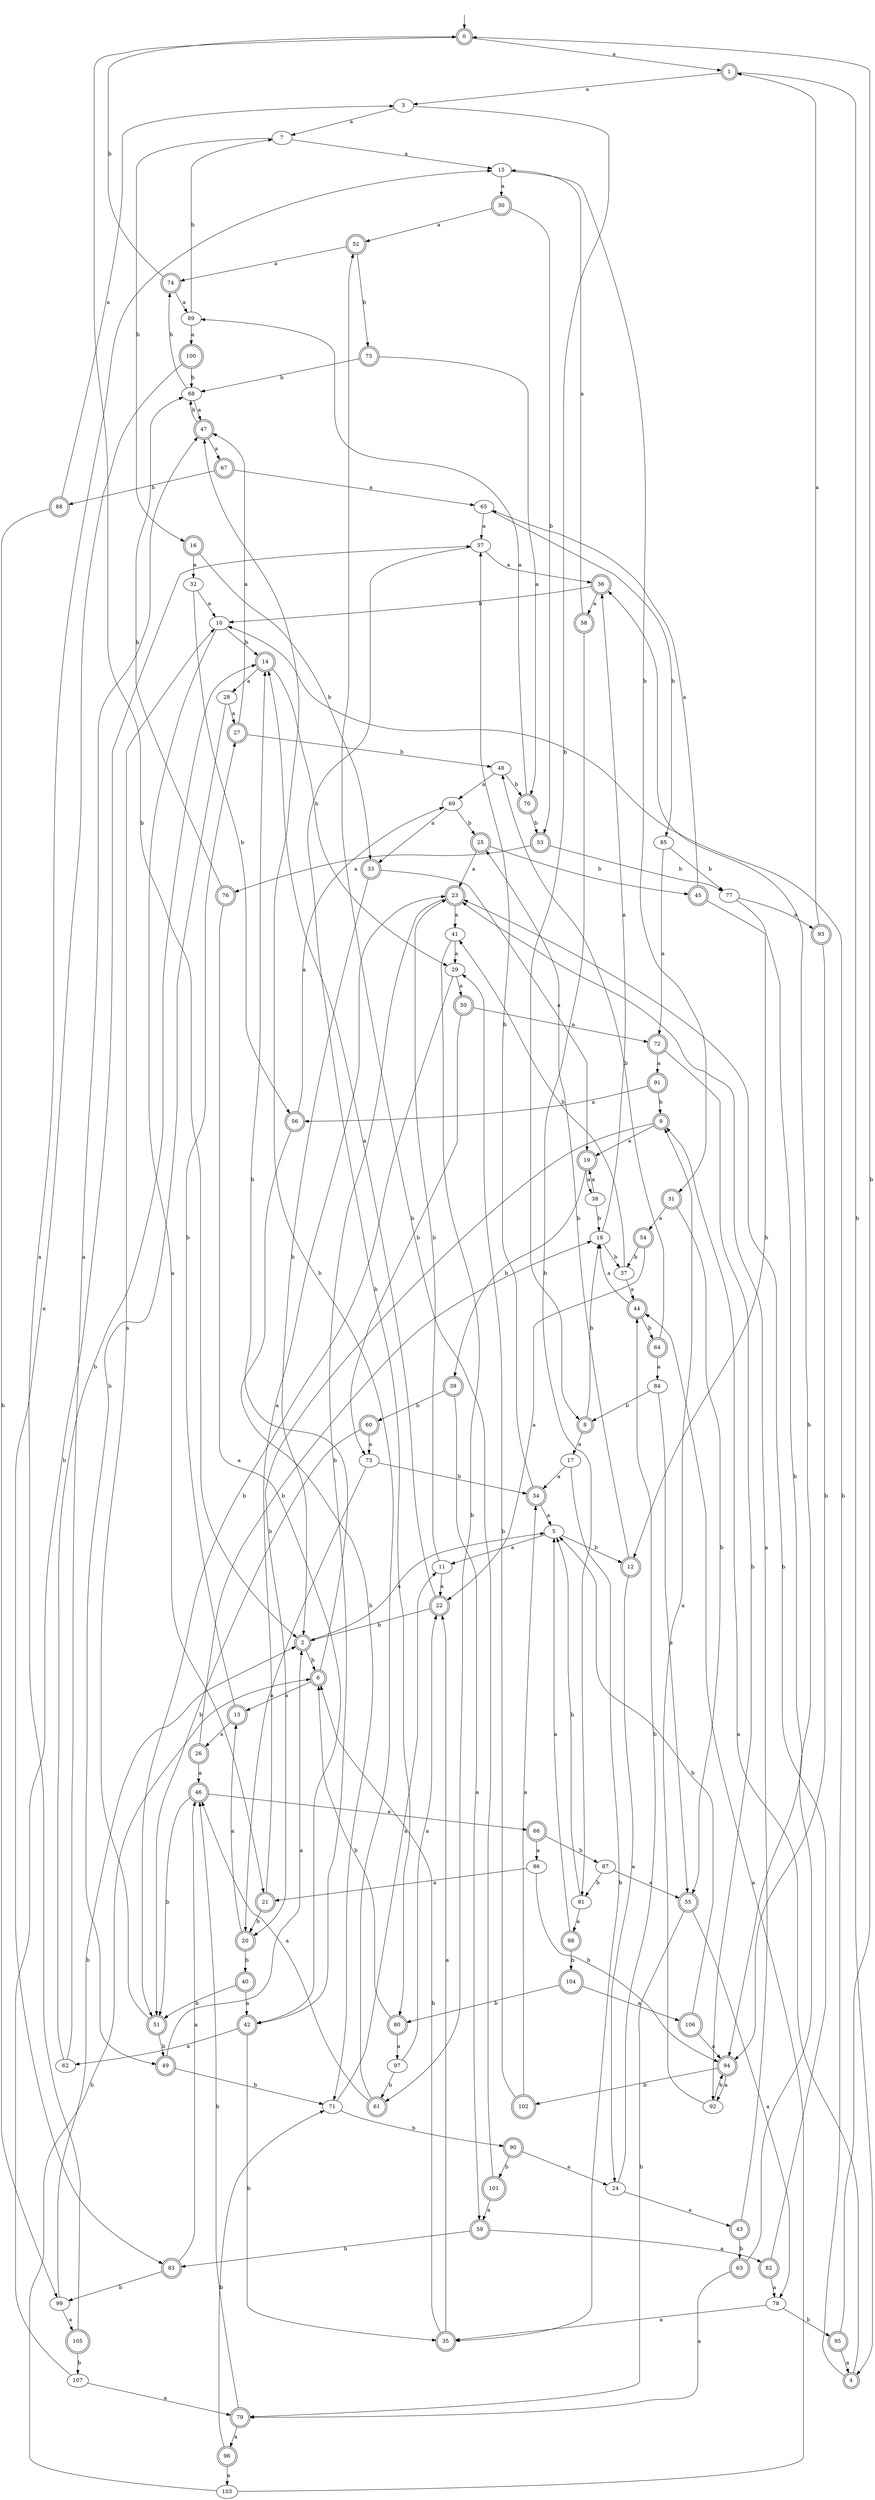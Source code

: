 digraph RandomDFA {
  __start0 [label="", shape=none];
  __start0 -> 0 [label=""];
  0 [shape=circle] [shape=doublecircle]
  0 -> 1 [label="a"]
  0 -> 2 [label="b"]
  1 [shape=doublecircle]
  1 -> 3 [label="a"]
  1 -> 4 [label="b"]
  2 [shape=doublecircle]
  2 -> 5 [label="a"]
  2 -> 6 [label="b"]
  3
  3 -> 7 [label="a"]
  3 -> 8 [label="b"]
  4 [shape=doublecircle]
  4 -> 9 [label="a"]
  4 -> 10 [label="b"]
  5
  5 -> 11 [label="a"]
  5 -> 12 [label="b"]
  6 [shape=doublecircle]
  6 -> 13 [label="a"]
  6 -> 14 [label="b"]
  7
  7 -> 15 [label="a"]
  7 -> 16 [label="b"]
  8 [shape=doublecircle]
  8 -> 17 [label="a"]
  8 -> 18 [label="b"]
  9 [shape=doublecircle]
  9 -> 19 [label="a"]
  9 -> 20 [label="b"]
  10
  10 -> 21 [label="a"]
  10 -> 14 [label="b"]
  11
  11 -> 22 [label="a"]
  11 -> 23 [label="b"]
  12 [shape=doublecircle]
  12 -> 24 [label="a"]
  12 -> 25 [label="b"]
  13 [shape=doublecircle]
  13 -> 26 [label="a"]
  13 -> 27 [label="b"]
  14 [shape=doublecircle]
  14 -> 28 [label="a"]
  14 -> 29 [label="b"]
  15
  15 -> 30 [label="a"]
  15 -> 31 [label="b"]
  16 [shape=doublecircle]
  16 -> 32 [label="a"]
  16 -> 33 [label="b"]
  17
  17 -> 34 [label="a"]
  17 -> 35 [label="b"]
  18
  18 -> 36 [label="a"]
  18 -> 37 [label="b"]
  19 [shape=doublecircle]
  19 -> 38 [label="a"]
  19 -> 39 [label="b"]
  20 [shape=doublecircle]
  20 -> 13 [label="a"]
  20 -> 40 [label="b"]
  21 [shape=doublecircle]
  21 -> 23 [label="a"]
  21 -> 20 [label="b"]
  22 [shape=doublecircle]
  22 -> 14 [label="a"]
  22 -> 2 [label="b"]
  23 [shape=doublecircle]
  23 -> 41 [label="a"]
  23 -> 42 [label="b"]
  24
  24 -> 43 [label="a"]
  24 -> 44 [label="b"]
  25 [shape=doublecircle]
  25 -> 23 [label="a"]
  25 -> 45 [label="b"]
  26 [shape=doublecircle]
  26 -> 46 [label="a"]
  26 -> 18 [label="b"]
  27 [shape=doublecircle]
  27 -> 47 [label="a"]
  27 -> 48 [label="b"]
  28
  28 -> 27 [label="a"]
  28 -> 49 [label="b"]
  29
  29 -> 50 [label="a"]
  29 -> 51 [label="b"]
  30 [shape=doublecircle]
  30 -> 52 [label="a"]
  30 -> 53 [label="b"]
  31 [shape=doublecircle]
  31 -> 54 [label="a"]
  31 -> 55 [label="b"]
  32
  32 -> 10 [label="a"]
  32 -> 56 [label="b"]
  33 [shape=doublecircle]
  33 -> 19 [label="a"]
  33 -> 2 [label="b"]
  34 [shape=doublecircle]
  34 -> 5 [label="a"]
  34 -> 57 [label="b"]
  35 [shape=doublecircle]
  35 -> 22 [label="a"]
  35 -> 6 [label="b"]
  36 [shape=doublecircle]
  36 -> 58 [label="a"]
  36 -> 10 [label="b"]
  37
  37 -> 44 [label="a"]
  37 -> 41 [label="b"]
  38
  38 -> 19 [label="a"]
  38 -> 18 [label="b"]
  39 [shape=doublecircle]
  39 -> 59 [label="a"]
  39 -> 60 [label="b"]
  40 [shape=doublecircle]
  40 -> 42 [label="a"]
  40 -> 51 [label="b"]
  41
  41 -> 29 [label="a"]
  41 -> 61 [label="b"]
  42 [shape=doublecircle]
  42 -> 62 [label="a"]
  42 -> 35 [label="b"]
  43 [shape=doublecircle]
  43 -> 23 [label="a"]
  43 -> 63 [label="b"]
  44 [shape=doublecircle]
  44 -> 18 [label="a"]
  44 -> 64 [label="b"]
  45 [shape=doublecircle]
  45 -> 65 [label="a"]
  45 -> 12 [label="b"]
  46 [shape=doublecircle]
  46 -> 66 [label="a"]
  46 -> 51 [label="b"]
  47 [shape=doublecircle]
  47 -> 67 [label="a"]
  47 -> 68 [label="b"]
  48
  48 -> 69 [label="a"]
  48 -> 70 [label="b"]
  49 [shape=doublecircle]
  49 -> 2 [label="a"]
  49 -> 71 [label="b"]
  50 [shape=doublecircle]
  50 -> 72 [label="a"]
  50 -> 73 [label="b"]
  51 [shape=doublecircle]
  51 -> 10 [label="a"]
  51 -> 49 [label="b"]
  52 [shape=doublecircle]
  52 -> 74 [label="a"]
  52 -> 75 [label="b"]
  53 [shape=doublecircle]
  53 -> 76 [label="a"]
  53 -> 77 [label="b"]
  54 [shape=doublecircle]
  54 -> 22 [label="a"]
  54 -> 37 [label="b"]
  55 [shape=doublecircle]
  55 -> 78 [label="a"]
  55 -> 79 [label="b"]
  56 [shape=doublecircle]
  56 -> 69 [label="a"]
  56 -> 71 [label="b"]
  57
  57 -> 36 [label="a"]
  57 -> 80 [label="b"]
  58 [shape=doublecircle]
  58 -> 15 [label="a"]
  58 -> 81 [label="b"]
  59 [shape=doublecircle]
  59 -> 82 [label="a"]
  59 -> 83 [label="b"]
  60 [shape=doublecircle]
  60 -> 73 [label="a"]
  60 -> 51 [label="b"]
  61 [shape=doublecircle]
  61 -> 46 [label="a"]
  61 -> 47 [label="b"]
  62
  62 -> 47 [label="a"]
  62 -> 14 [label="b"]
  63 [shape=doublecircle]
  63 -> 79 [label="a"]
  63 -> 36 [label="b"]
  64 [shape=doublecircle]
  64 -> 84 [label="a"]
  64 -> 48 [label="b"]
  65
  65 -> 57 [label="a"]
  65 -> 85 [label="b"]
  66 [shape=doublecircle]
  66 -> 86 [label="a"]
  66 -> 87 [label="b"]
  67 [shape=doublecircle]
  67 -> 65 [label="a"]
  67 -> 88 [label="b"]
  68
  68 -> 47 [label="a"]
  68 -> 74 [label="b"]
  69
  69 -> 33 [label="a"]
  69 -> 25 [label="b"]
  70 [shape=doublecircle]
  70 -> 89 [label="a"]
  70 -> 53 [label="b"]
  71
  71 -> 11 [label="a"]
  71 -> 90 [label="b"]
  72 [shape=doublecircle]
  72 -> 91 [label="a"]
  72 -> 92 [label="b"]
  73
  73 -> 20 [label="a"]
  73 -> 34 [label="b"]
  74 [shape=doublecircle]
  74 -> 89 [label="a"]
  74 -> 0 [label="b"]
  75 [shape=doublecircle]
  75 -> 70 [label="a"]
  75 -> 68 [label="b"]
  76 [shape=doublecircle]
  76 -> 42 [label="a"]
  76 -> 68 [label="b"]
  77
  77 -> 93 [label="a"]
  77 -> 94 [label="b"]
  78
  78 -> 35 [label="a"]
  78 -> 95 [label="b"]
  79 [shape=doublecircle]
  79 -> 96 [label="a"]
  79 -> 46 [label="b"]
  80 [shape=doublecircle]
  80 -> 97 [label="a"]
  80 -> 6 [label="b"]
  81
  81 -> 98 [label="a"]
  81 -> 5 [label="b"]
  82 [shape=doublecircle]
  82 -> 78 [label="a"]
  82 -> 23 [label="b"]
  83 [shape=doublecircle]
  83 -> 46 [label="a"]
  83 -> 99 [label="b"]
  84
  84 -> 55 [label="a"]
  84 -> 8 [label="b"]
  85
  85 -> 72 [label="a"]
  85 -> 77 [label="b"]
  86
  86 -> 21 [label="a"]
  86 -> 94 [label="b"]
  87
  87 -> 55 [label="a"]
  87 -> 81 [label="b"]
  88 [shape=doublecircle]
  88 -> 3 [label="a"]
  88 -> 99 [label="b"]
  89
  89 -> 100 [label="a"]
  89 -> 7 [label="b"]
  90 [shape=doublecircle]
  90 -> 24 [label="a"]
  90 -> 101 [label="b"]
  91 [shape=doublecircle]
  91 -> 56 [label="a"]
  91 -> 9 [label="b"]
  92
  92 -> 9 [label="a"]
  92 -> 94 [label="b"]
  93 [shape=doublecircle]
  93 -> 1 [label="a"]
  93 -> 94 [label="b"]
  94 [shape=doublecircle]
  94 -> 92 [label="a"]
  94 -> 102 [label="b"]
  95 [shape=doublecircle]
  95 -> 4 [label="a"]
  95 -> 0 [label="b"]
  96 [shape=doublecircle]
  96 -> 103 [label="a"]
  96 -> 71 [label="b"]
  97
  97 -> 22 [label="a"]
  97 -> 61 [label="b"]
  98 [shape=doublecircle]
  98 -> 5 [label="a"]
  98 -> 104 [label="b"]
  99
  99 -> 105 [label="a"]
  99 -> 2 [label="b"]
  100 [shape=doublecircle]
  100 -> 83 [label="a"]
  100 -> 68 [label="b"]
  101 [shape=doublecircle]
  101 -> 59 [label="a"]
  101 -> 52 [label="b"]
  102 [shape=doublecircle]
  102 -> 34 [label="a"]
  102 -> 29 [label="b"]
  103
  103 -> 44 [label="a"]
  103 -> 6 [label="b"]
  104 [shape=doublecircle]
  104 -> 106 [label="a"]
  104 -> 80 [label="b"]
  105 [shape=doublecircle]
  105 -> 15 [label="a"]
  105 -> 107 [label="b"]
  106 [shape=doublecircle]
  106 -> 94 [label="a"]
  106 -> 5 [label="b"]
  107
  107 -> 79 [label="a"]
  107 -> 57 [label="b"]
}
